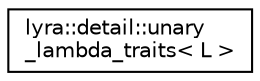 digraph "Graphical Class Hierarchy"
{
 // INTERACTIVE_SVG=YES
 // LATEX_PDF_SIZE
  edge [fontname="Helvetica",fontsize="10",labelfontname="Helvetica",labelfontsize="10"];
  node [fontname="Helvetica",fontsize="10",shape=record];
  rankdir="LR";
  Node0 [label="lyra::detail::unary\l_lambda_traits\< L \>",height=0.2,width=0.4,color="black", fillcolor="white", style="filled",URL="$structlyra_1_1detail_1_1unary__lambda__traits.html",tooltip=" "];
}
